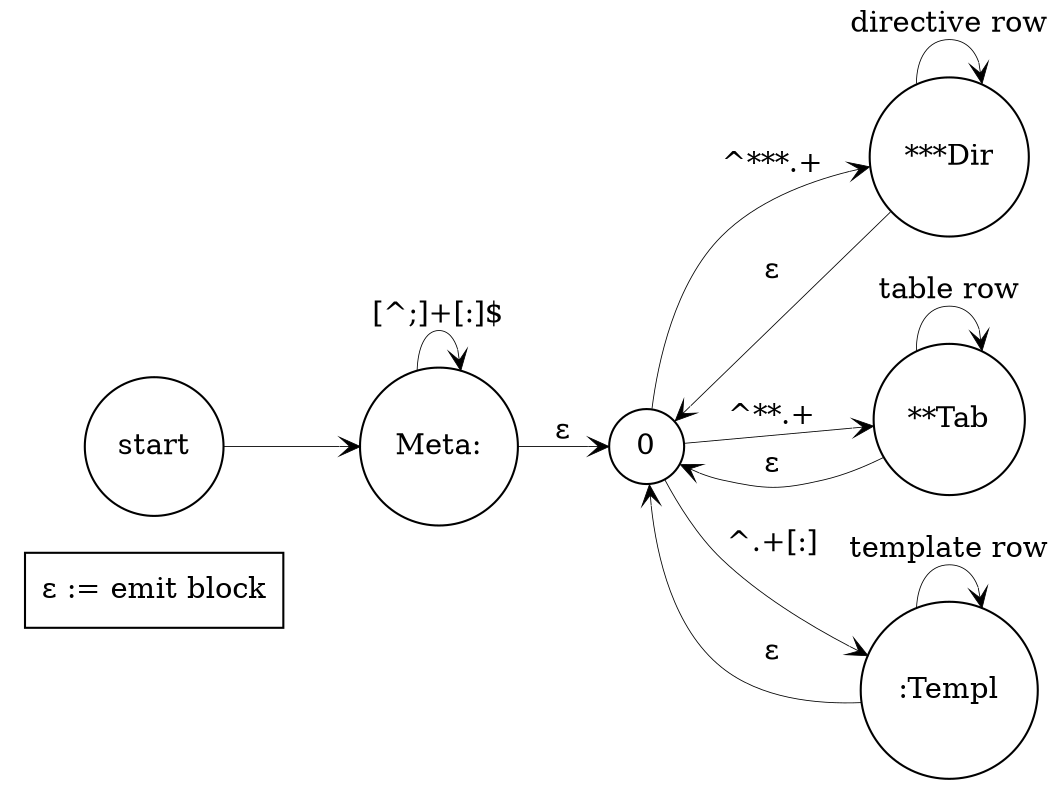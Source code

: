 graph id {
    subgraph clusterFooter {
        margin=0
        style="invis"
        FOOTER [shape="box" label="ε := emit block"];
    }
    node [ color=black;
           penwidth = 1;
           shape = circle;
    ];

    rankdir = LR;

    start [label = "start"]
    M [label = "Meta:"; ];
    S [label = "0"]
    D [label = "***Dir"; ];
    T [label = "**Tab"; ];
    TEMP [label = ":Templ"];

    edge [dir="forward", arrowhead="open";  penwidth = 0.4];
    start -- M

    S -- T [label = "^**.+"];
    S -- D [label = "^***.+"];
    S -- TEMP [ label = "\n^.+[:]"];
    TEMP -- TEMP [label = "template row"]
    TEMP -- S [label = "ε"]

    M -- M [label = "[^;]+[:]$"];
    M -- S [label = "ε"];
    T -- S [label = "ε"];
    T -- T [label = "table row"];
    D -- D [label = "directive row"];
    D -- S [label = "ε"];

}
